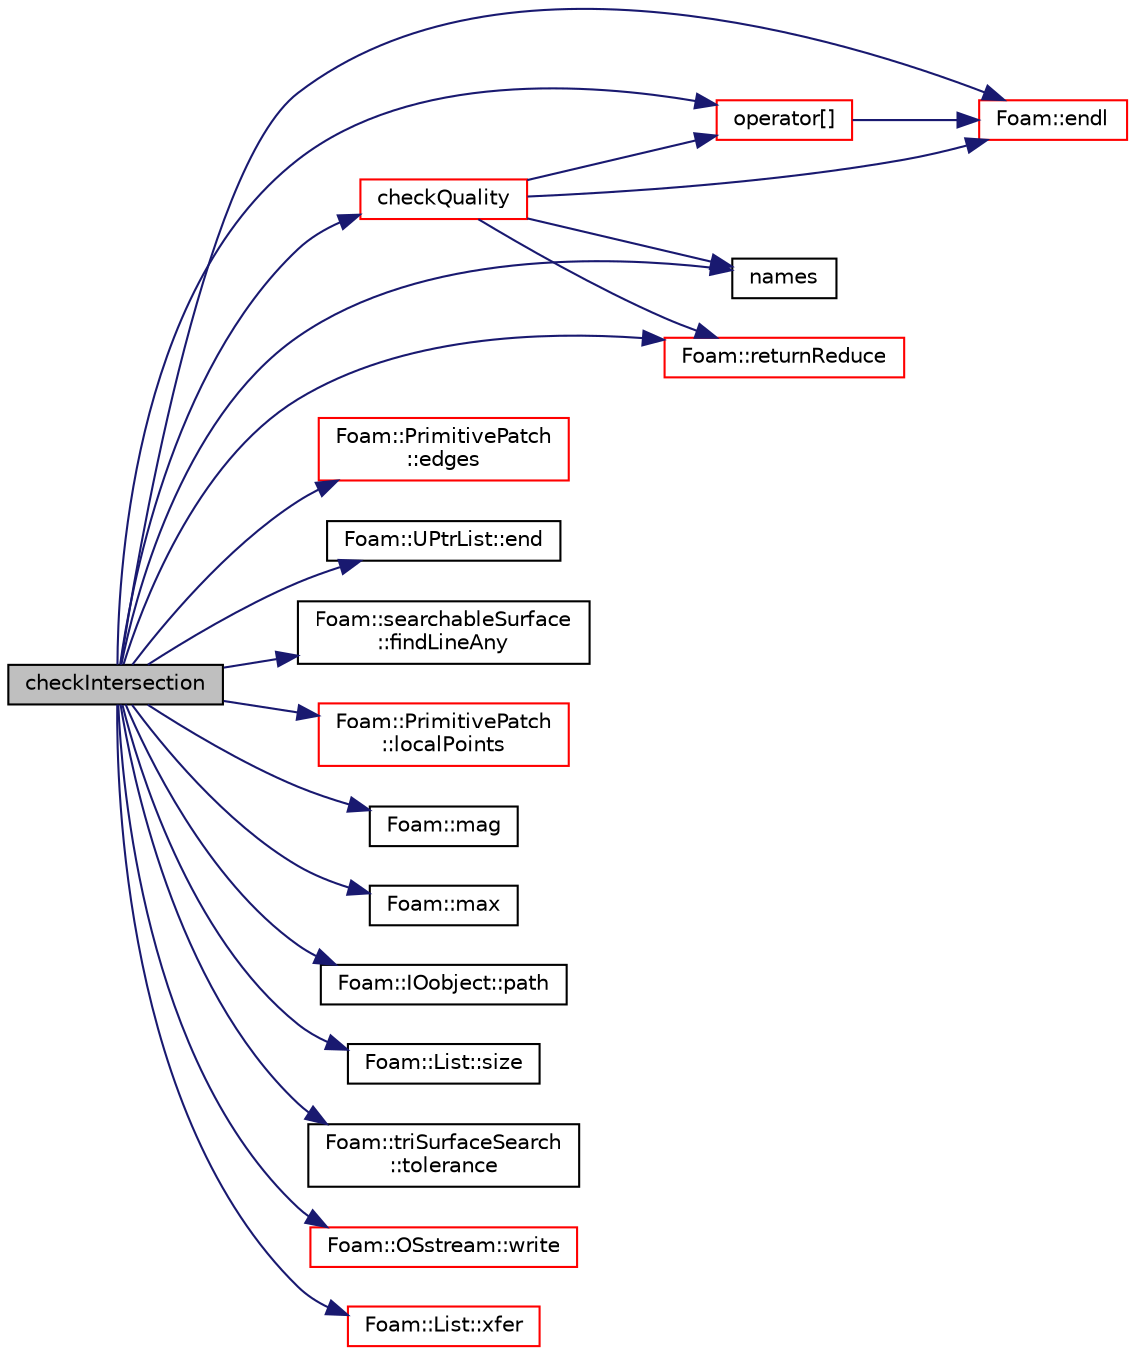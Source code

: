 digraph "checkIntersection"
{
  bgcolor="transparent";
  edge [fontname="Helvetica",fontsize="10",labelfontname="Helvetica",labelfontsize="10"];
  node [fontname="Helvetica",fontsize="10",shape=record];
  rankdir="LR";
  Node1 [label="checkIntersection",height=0.2,width=0.4,color="black", fillcolor="grey75", style="filled", fontcolor="black"];
  Node1 -> Node2 [color="midnightblue",fontsize="10",style="solid",fontname="Helvetica"];
  Node2 [label="checkQuality",height=0.2,width=0.4,color="red",URL="$a02338.html#af41c23f2003dc43b625b4a78141ad3ff",tooltip="Check triangle quality. "];
  Node2 -> Node3 [color="midnightblue",fontsize="10",style="solid",fontname="Helvetica"];
  Node3 [label="Foam::endl",height=0.2,width=0.4,color="red",URL="$a10893.html#a2db8fe02a0d3909e9351bb4275b23ce4",tooltip="Add newline and flush stream. "];
  Node2 -> Node4 [color="midnightblue",fontsize="10",style="solid",fontname="Helvetica"];
  Node4 [label="operator[]",height=0.2,width=0.4,color="red",URL="$a02338.html#aa637f2e4b22739e4f4d363fadf20d8d2",tooltip="Return const reference to searchableSurface by name. "];
  Node4 -> Node3 [color="midnightblue",fontsize="10",style="solid",fontname="Helvetica"];
  Node2 -> Node5 [color="midnightblue",fontsize="10",style="solid",fontname="Helvetica"];
  Node5 [label="names",height=0.2,width=0.4,color="black",URL="$a02338.html#a4cfa938962e39d9251eec21f98340669"];
  Node2 -> Node6 [color="midnightblue",fontsize="10",style="solid",fontname="Helvetica"];
  Node6 [label="Foam::returnReduce",height=0.2,width=0.4,color="red",URL="$a10893.html#a8d528a67d2a9c6fe4fb94bc86872624b"];
  Node1 -> Node7 [color="midnightblue",fontsize="10",style="solid",fontname="Helvetica"];
  Node7 [label="Foam::PrimitivePatch\l::edges",height=0.2,width=0.4,color="red",URL="$a02019.html#aae82d34fe433288eb6b1f9dea53675c8",tooltip="Return list of edges, address into LOCAL point list. "];
  Node1 -> Node8 [color="midnightblue",fontsize="10",style="solid",fontname="Helvetica"];
  Node8 [label="Foam::UPtrList::end",height=0.2,width=0.4,color="black",URL="$a02878.html#a37f75c7fc58568528543072640358191",tooltip="Return an iterator to end traversing the UPtrList. "];
  Node1 -> Node3 [color="midnightblue",fontsize="10",style="solid",fontname="Helvetica"];
  Node1 -> Node9 [color="midnightblue",fontsize="10",style="solid",fontname="Helvetica"];
  Node9 [label="Foam::searchableSurface\l::findLineAny",height=0.2,width=0.4,color="black",URL="$a02334.html#a542bb3701d9511c934bb32b9c62694fd",tooltip="Return any intersection on segment from start to end. "];
  Node1 -> Node10 [color="midnightblue",fontsize="10",style="solid",fontname="Helvetica"];
  Node10 [label="Foam::PrimitivePatch\l::localPoints",height=0.2,width=0.4,color="red",URL="$a02019.html#a180aa335ba66b3224df33de8eb29b3bf",tooltip="Return pointField of points in patch. "];
  Node1 -> Node11 [color="midnightblue",fontsize="10",style="solid",fontname="Helvetica"];
  Node11 [label="Foam::mag",height=0.2,width=0.4,color="black",URL="$a10893.html#a929da2a3fdcf3dacbbe0487d3a330dae"];
  Node1 -> Node12 [color="midnightblue",fontsize="10",style="solid",fontname="Helvetica"];
  Node12 [label="Foam::max",height=0.2,width=0.4,color="black",URL="$a10893.html#ac993e906cf2774ae77e666bc24e81733"];
  Node1 -> Node5 [color="midnightblue",fontsize="10",style="solid",fontname="Helvetica"];
  Node1 -> Node4 [color="midnightblue",fontsize="10",style="solid",fontname="Helvetica"];
  Node1 -> Node13 [color="midnightblue",fontsize="10",style="solid",fontname="Helvetica"];
  Node13 [label="Foam::IOobject::path",height=0.2,width=0.4,color="black",URL="$a01198.html#a64f21303d7e52f52cda7be219af9ef54",tooltip="Return complete path. "];
  Node1 -> Node6 [color="midnightblue",fontsize="10",style="solid",fontname="Helvetica"];
  Node1 -> Node14 [color="midnightblue",fontsize="10",style="solid",fontname="Helvetica"];
  Node14 [label="Foam::List::size",height=0.2,width=0.4,color="black",URL="$a01395.html#a8a5f6fa29bd4b500caf186f60245b384",tooltip="Override size to be inconsistent with allocated storage. "];
  Node1 -> Node15 [color="midnightblue",fontsize="10",style="solid",fontname="Helvetica"];
  Node15 [label="Foam::triSurfaceSearch\l::tolerance",height=0.2,width=0.4,color="black",URL="$a02782.html#a3474873a23edd65ae8faff8032ef64ee",tooltip="Return tolerance to use in searches. "];
  Node1 -> Node16 [color="midnightblue",fontsize="10",style="solid",fontname="Helvetica"];
  Node16 [label="Foam::OSstream::write",height=0.2,width=0.4,color="red",URL="$a01778.html#a52c3f56f115b2b9b1b7db001a3784003",tooltip="Write next token to stream. "];
  Node1 -> Node17 [color="midnightblue",fontsize="10",style="solid",fontname="Helvetica"];
  Node17 [label="Foam::List::xfer",height=0.2,width=0.4,color="red",URL="$a01395.html#a48f43ee271fb2edb0fb241b72af0e59c",tooltip="Transfer contents to the Xfer container. "];
}

